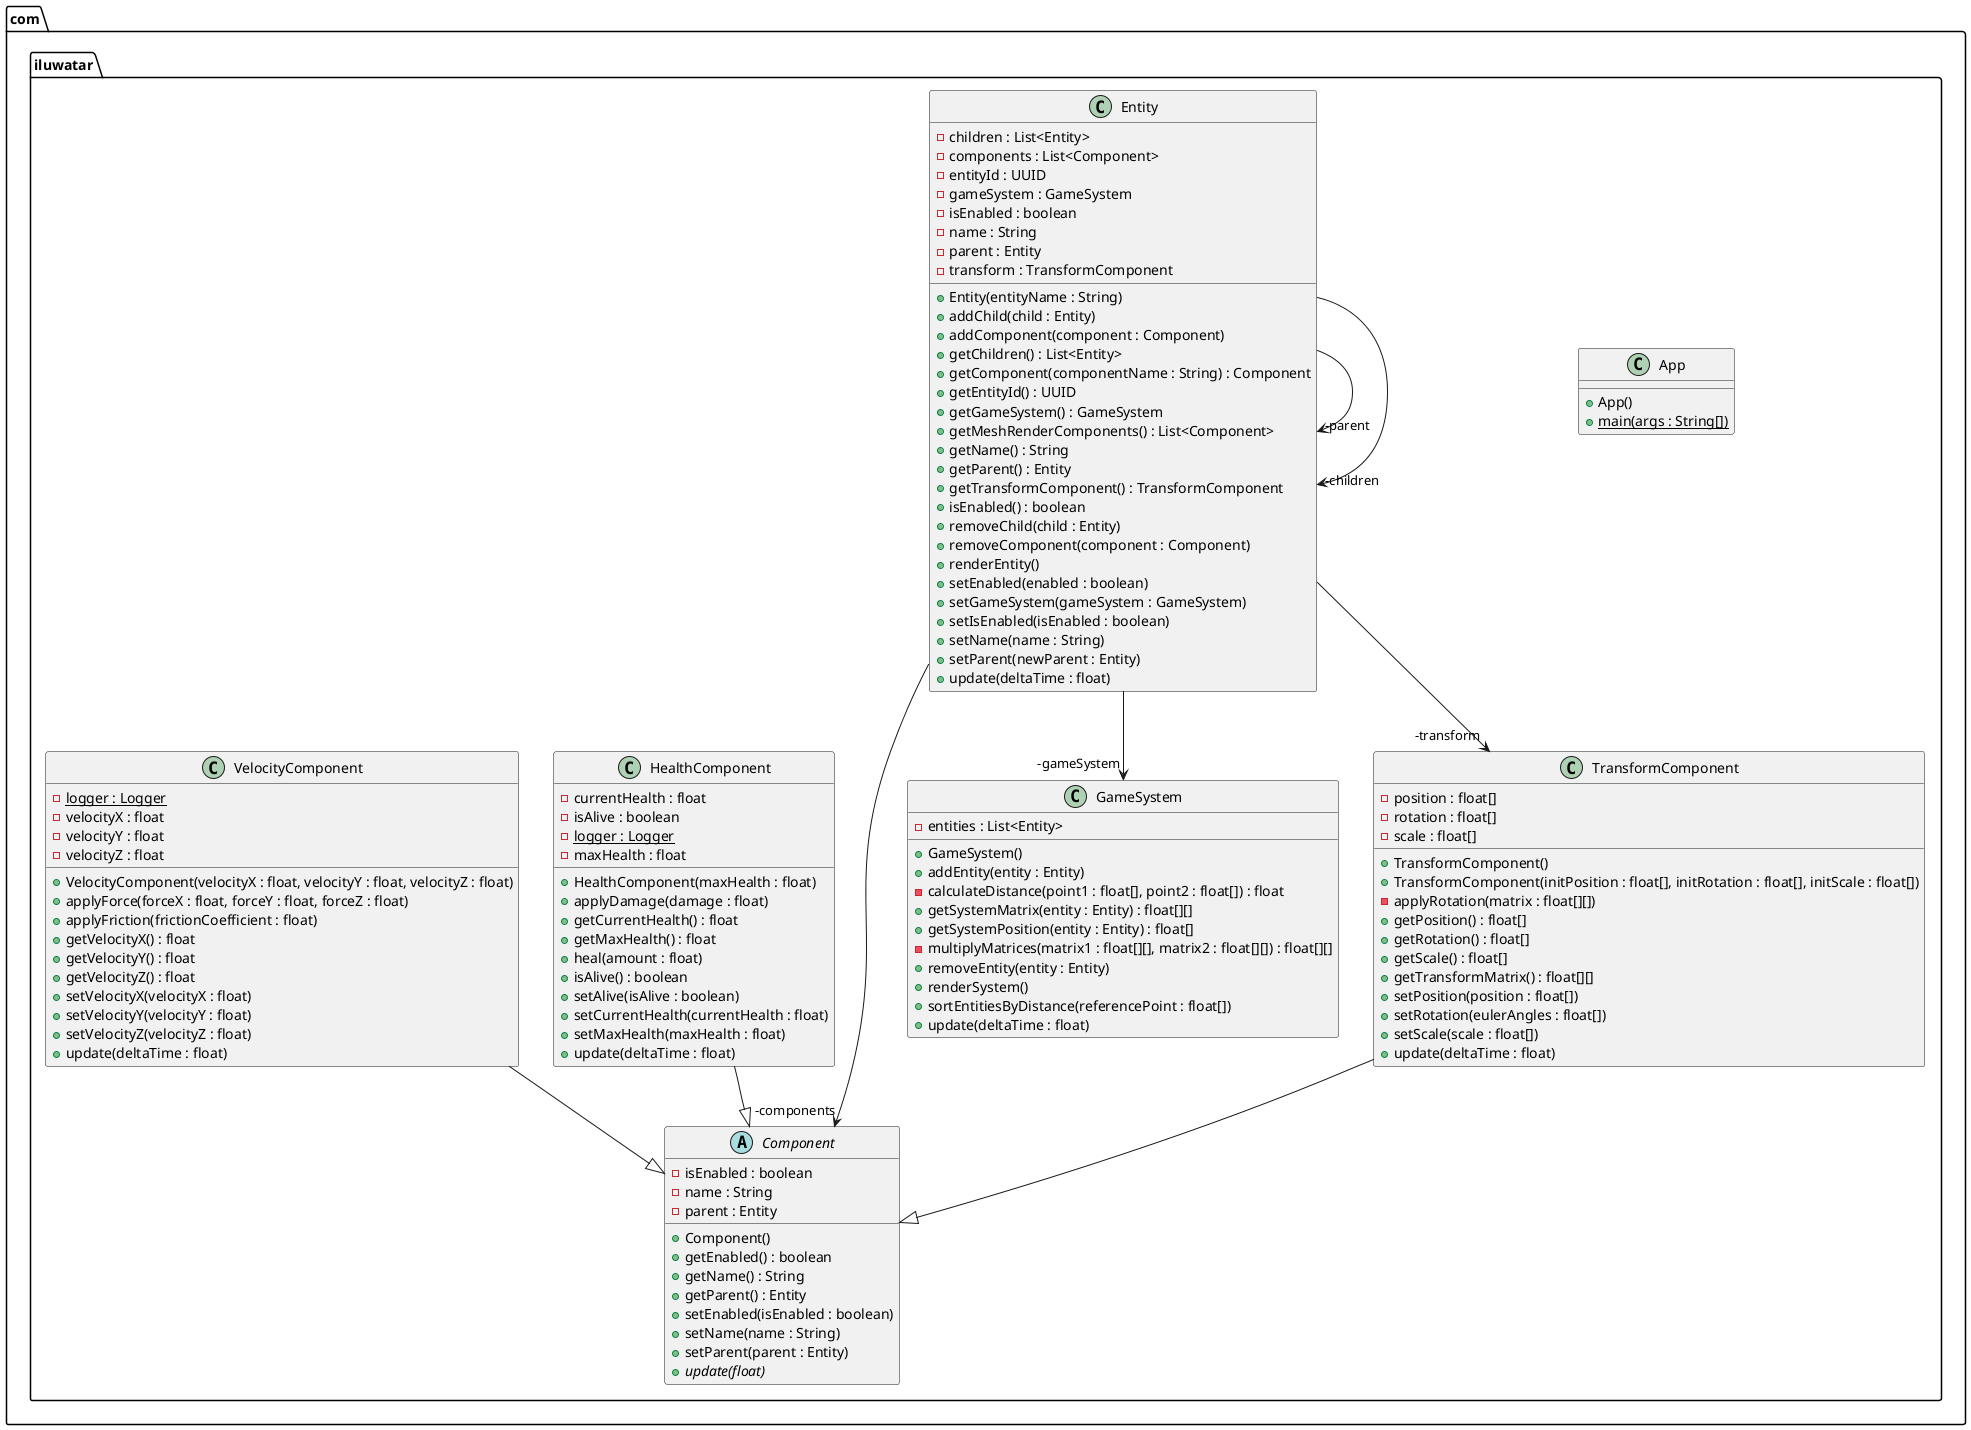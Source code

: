 @startuml
package com.iluwatar {
  class App {
    + App()
    + main(args : String[]) {static}
  }
  abstract class Component {
    - isEnabled : boolean
    - name : String
    - parent : Entity
    + Component()
    + getEnabled() : boolean
    + getName() : String
    + getParent() : Entity
    + setEnabled(isEnabled : boolean)
    + setName(name : String)
    + setParent(parent : Entity)
    + update(float) {abstract}
  }
  class Entity {
    - children : List<Entity>
    - components : List<Component>
    - entityId : UUID
    - gameSystem : GameSystem
    - isEnabled : boolean
    - name : String
    - parent : Entity
    - transform : TransformComponent
    + Entity(entityName : String)
    + addChild(child : Entity)
    + addComponent(component : Component)
    + getChildren() : List<Entity>
    + getComponent(componentName : String) : Component
    + getEntityId() : UUID
    + getGameSystem() : GameSystem
    + getMeshRenderComponents() : List<Component>
    + getName() : String
    + getParent() : Entity
    + getTransformComponent() : TransformComponent
    + isEnabled() : boolean
    + removeChild(child : Entity)
    + removeComponent(component : Component)
    + renderEntity()
    + setEnabled(enabled : boolean)
    + setGameSystem(gameSystem : GameSystem)
    + setIsEnabled(isEnabled : boolean)
    + setName(name : String)
    + setParent(newParent : Entity)
    + update(deltaTime : float)
  }
  class GameSystem {
    - entities : List<Entity>
    + GameSystem()
    + addEntity(entity : Entity)
    - calculateDistance(point1 : float[], point2 : float[]) : float
    + getSystemMatrix(entity : Entity) : float[][]
    + getSystemPosition(entity : Entity) : float[]
    - multiplyMatrices(matrix1 : float[][], matrix2 : float[][]) : float[][]
    + removeEntity(entity : Entity)
    + renderSystem()
    + sortEntitiesByDistance(referencePoint : float[])
    + update(deltaTime : float)
  }
  class HealthComponent {
    - currentHealth : float
    - isAlive : boolean
    - logger : Logger {static}
    - maxHealth : float
    + HealthComponent(maxHealth : float)
    + applyDamage(damage : float)
    + getCurrentHealth() : float
    + getMaxHealth() : float
    + heal(amount : float)
    + isAlive() : boolean
    + setAlive(isAlive : boolean)
    + setCurrentHealth(currentHealth : float)
    + setMaxHealth(maxHealth : float)
    + update(deltaTime : float)
  }
  class TransformComponent {
    - position : float[]
    - rotation : float[]
    - scale : float[]
    + TransformComponent()
    + TransformComponent(initPosition : float[], initRotation : float[], initScale : float[])
    - applyRotation(matrix : float[][])
    + getPosition() : float[]
    + getRotation() : float[]
    + getScale() : float[]
    + getTransformMatrix() : float[][]
    + setPosition(position : float[])
    + setRotation(eulerAngles : float[])
    + setScale(scale : float[])
    + update(deltaTime : float)
  }
  class VelocityComponent {
    - logger : Logger {static}
    - velocityX : float
    - velocityY : float
    - velocityZ : float
    + VelocityComponent(velocityX : float, velocityY : float, velocityZ : float)
    + applyForce(forceX : float, forceY : float, forceZ : float)
    + applyFriction(frictionCoefficient : float)
    + getVelocityX() : float
    + getVelocityY() : float
    + getVelocityZ() : float
    + setVelocityX(velocityX : float)
    + setVelocityY(velocityY : float)
    + setVelocityZ(velocityZ : float)
    + update(deltaTime : float)
  }
}
Entity -->  "-transform" TransformComponent
Entity -->  "-parent" Entity
Entity -->  "-children" Entity
Entity -->  "-gameSystem" GameSystem
Entity -->  "-components" Component
HealthComponent --|> Component 
TransformComponent --|> Component 
VelocityComponent --|> Component 
@enduml
